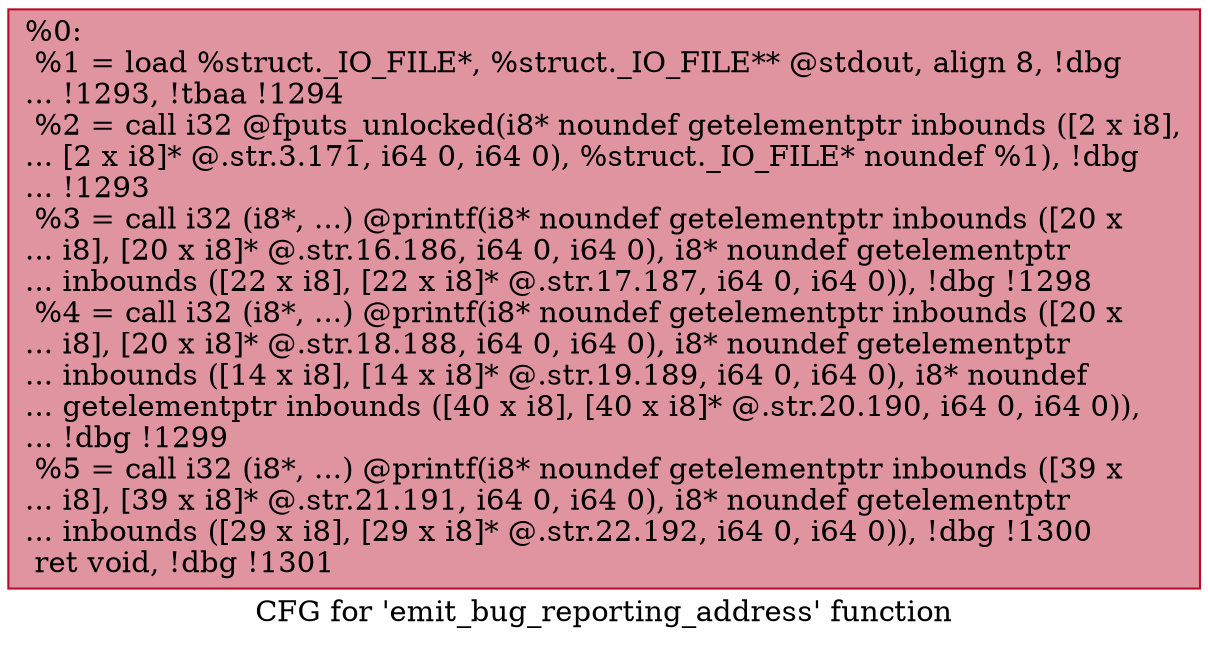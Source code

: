 digraph "CFG for 'emit_bug_reporting_address' function" {
	label="CFG for 'emit_bug_reporting_address' function";

	Node0x1fdb420 [shape=record,color="#b70d28ff", style=filled, fillcolor="#b70d2870",label="{%0:\l  %1 = load %struct._IO_FILE*, %struct._IO_FILE** @stdout, align 8, !dbg\l... !1293, !tbaa !1294\l  %2 = call i32 @fputs_unlocked(i8* noundef getelementptr inbounds ([2 x i8],\l... [2 x i8]* @.str.3.171, i64 0, i64 0), %struct._IO_FILE* noundef %1), !dbg\l... !1293\l  %3 = call i32 (i8*, ...) @printf(i8* noundef getelementptr inbounds ([20 x\l... i8], [20 x i8]* @.str.16.186, i64 0, i64 0), i8* noundef getelementptr\l... inbounds ([22 x i8], [22 x i8]* @.str.17.187, i64 0, i64 0)), !dbg !1298\l  %4 = call i32 (i8*, ...) @printf(i8* noundef getelementptr inbounds ([20 x\l... i8], [20 x i8]* @.str.18.188, i64 0, i64 0), i8* noundef getelementptr\l... inbounds ([14 x i8], [14 x i8]* @.str.19.189, i64 0, i64 0), i8* noundef\l... getelementptr inbounds ([40 x i8], [40 x i8]* @.str.20.190, i64 0, i64 0)),\l... !dbg !1299\l  %5 = call i32 (i8*, ...) @printf(i8* noundef getelementptr inbounds ([39 x\l... i8], [39 x i8]* @.str.21.191, i64 0, i64 0), i8* noundef getelementptr\l... inbounds ([29 x i8], [29 x i8]* @.str.22.192, i64 0, i64 0)), !dbg !1300\l  ret void, !dbg !1301\l}"];
}
